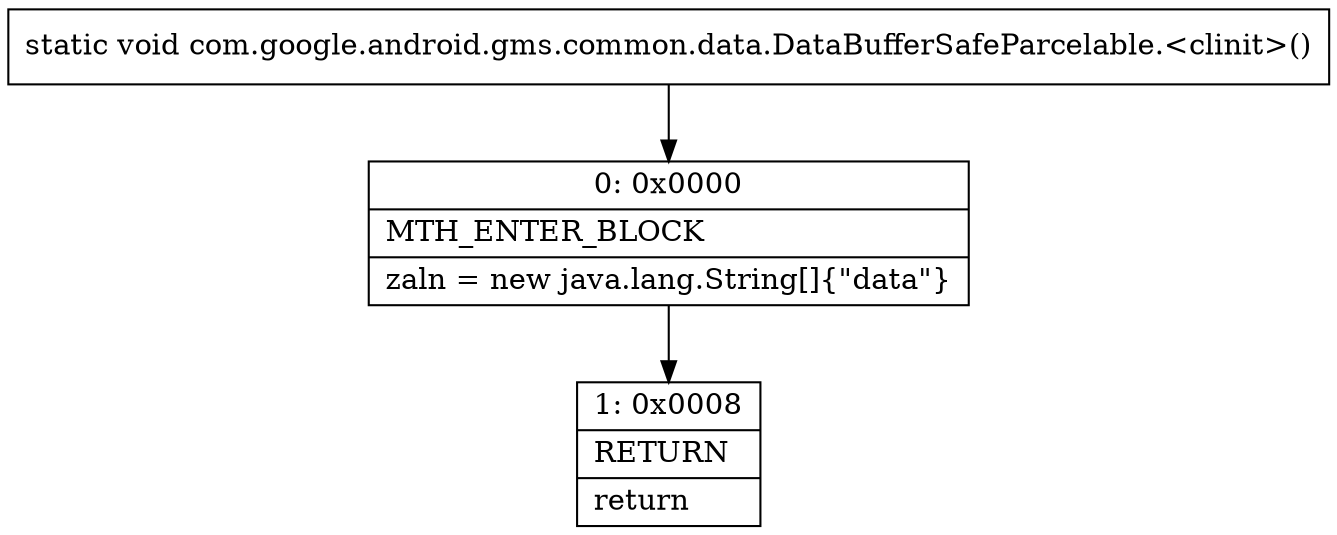 digraph "CFG forcom.google.android.gms.common.data.DataBufferSafeParcelable.\<clinit\>()V" {
Node_0 [shape=record,label="{0\:\ 0x0000|MTH_ENTER_BLOCK\l|zaln = new java.lang.String[]\{\"data\"\}\l}"];
Node_1 [shape=record,label="{1\:\ 0x0008|RETURN\l|return\l}"];
MethodNode[shape=record,label="{static void com.google.android.gms.common.data.DataBufferSafeParcelable.\<clinit\>() }"];
MethodNode -> Node_0;
Node_0 -> Node_1;
}

